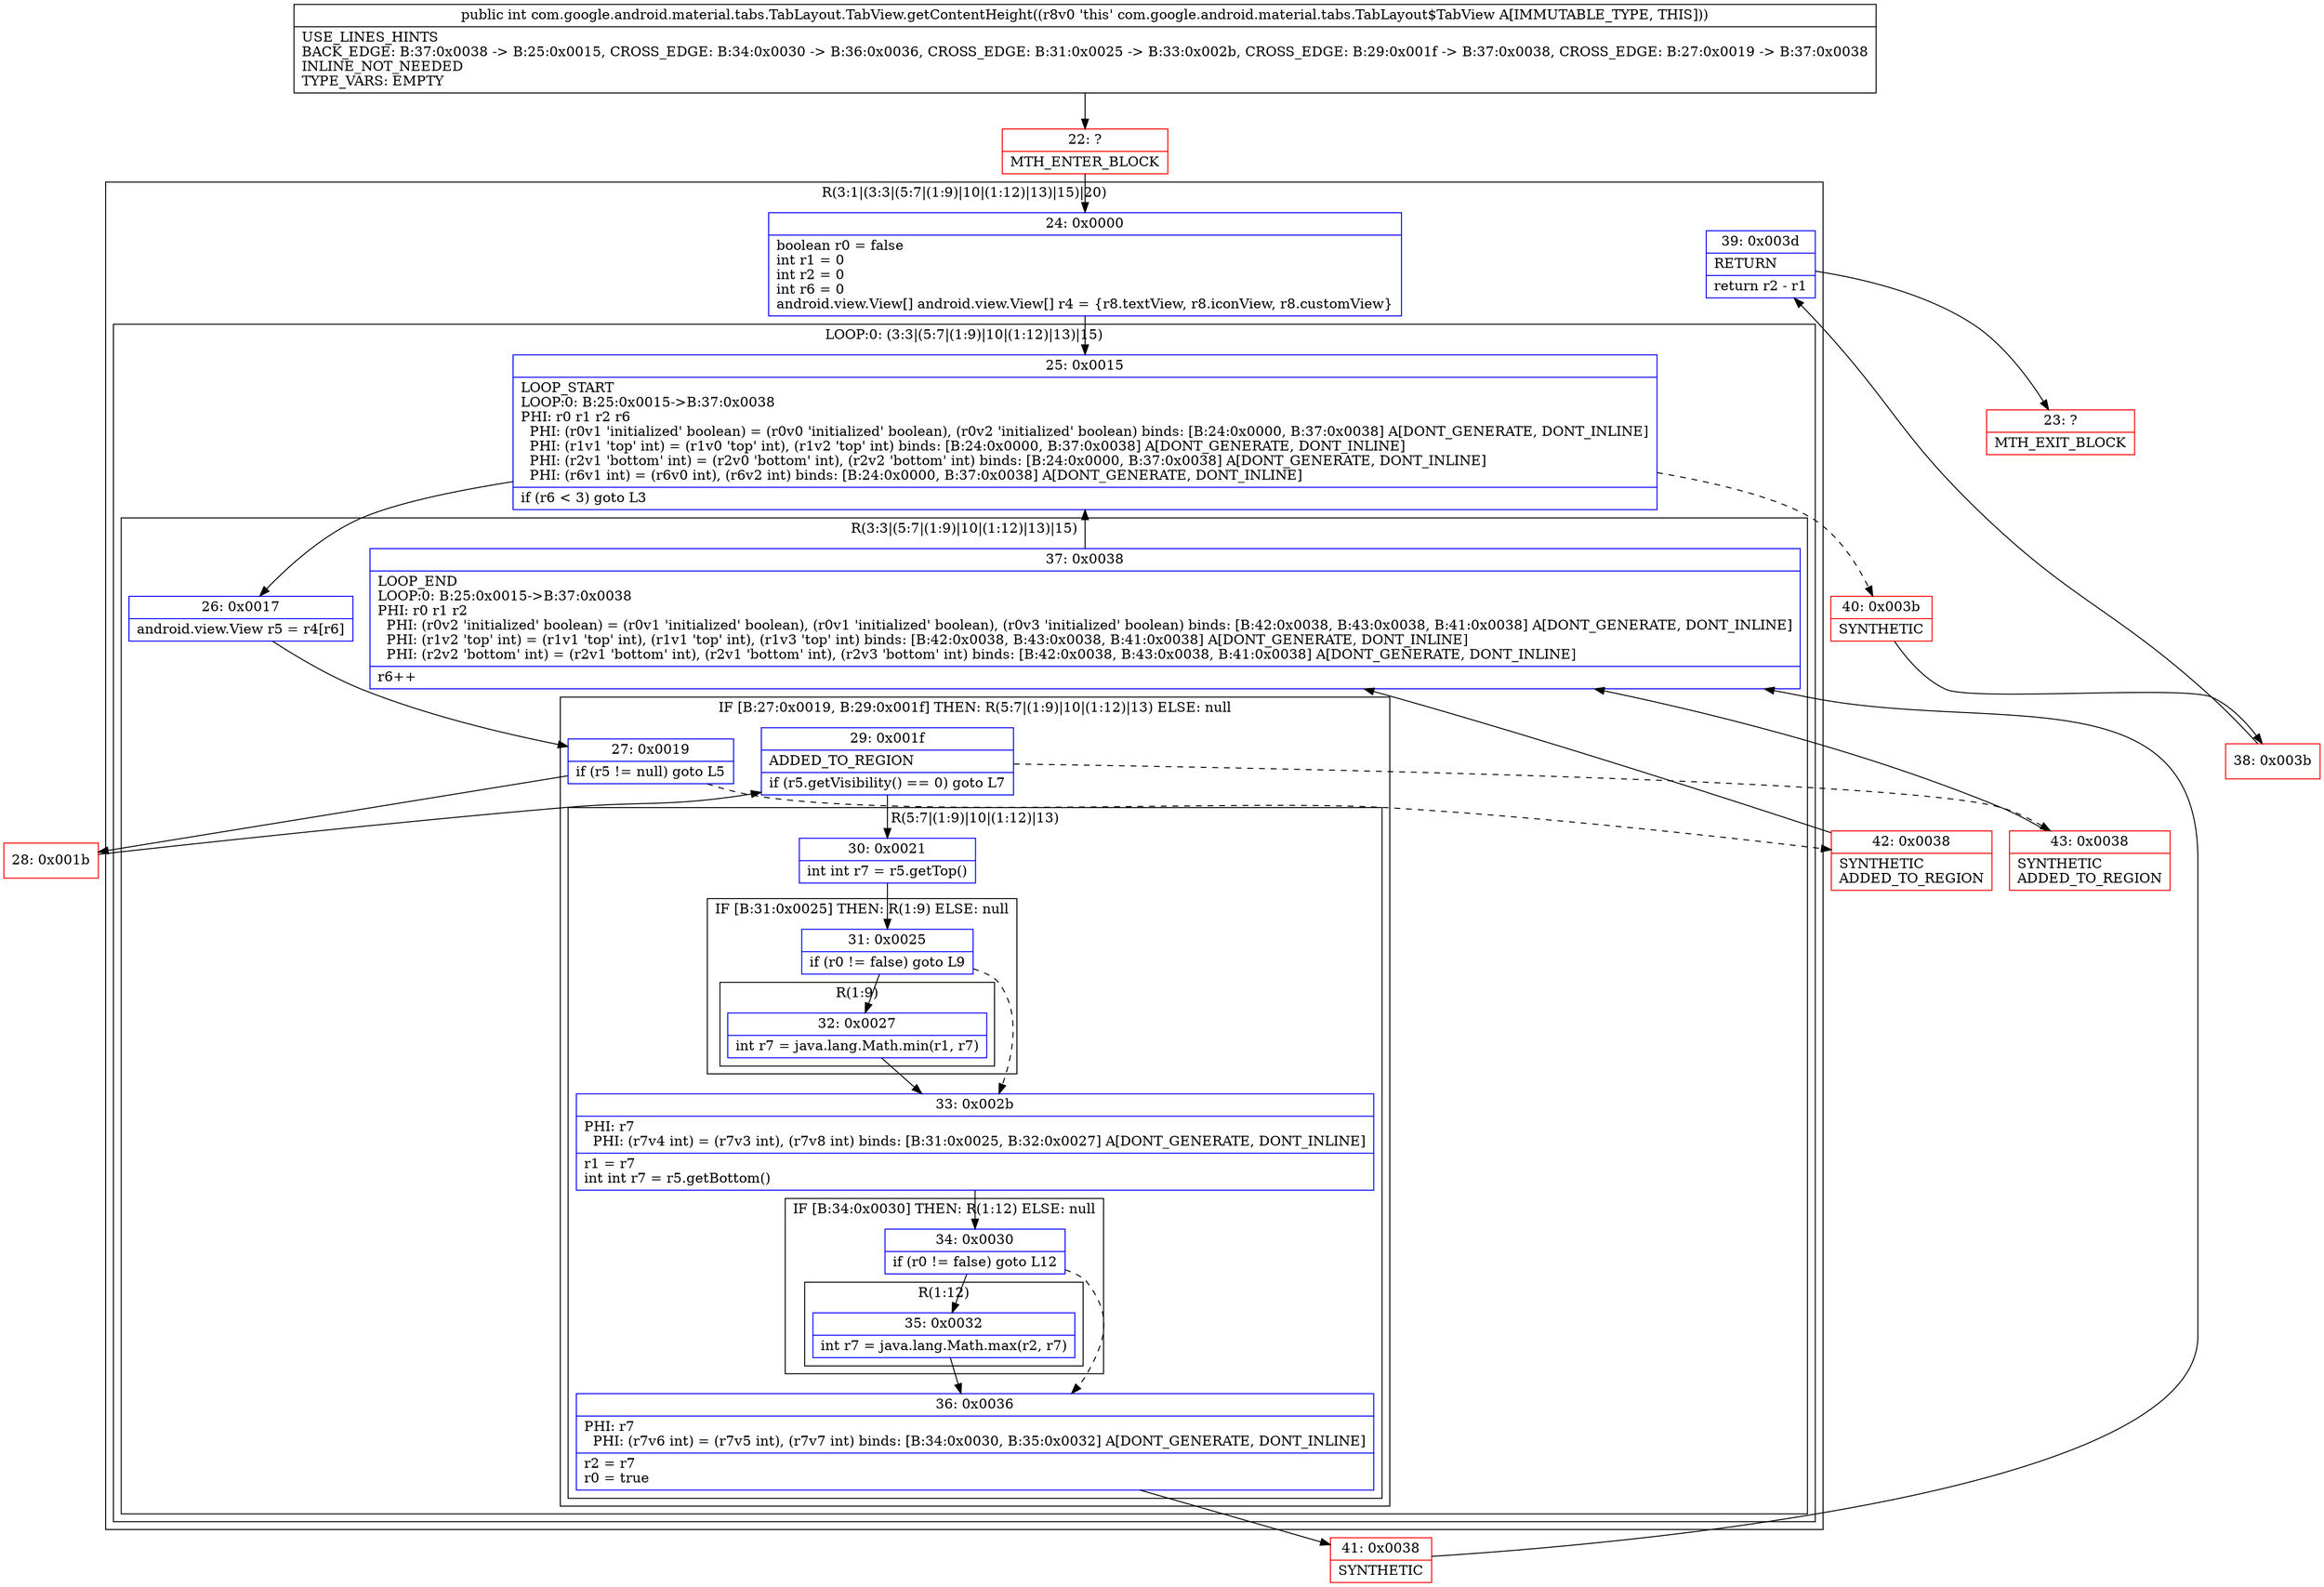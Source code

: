 digraph "CFG forcom.google.android.material.tabs.TabLayout.TabView.getContentHeight()I" {
subgraph cluster_Region_1545805354 {
label = "R(3:1|(3:3|(5:7|(1:9)|10|(1:12)|13)|15)|20)";
node [shape=record,color=blue];
Node_24 [shape=record,label="{24\:\ 0x0000|boolean r0 = false\lint r1 = 0\lint r2 = 0\lint r6 = 0\landroid.view.View[] android.view.View[] r4 = \{r8.textView, r8.iconView, r8.customView\}\l}"];
subgraph cluster_LoopRegion_12111621 {
label = "LOOP:0: (3:3|(5:7|(1:9)|10|(1:12)|13)|15)";
node [shape=record,color=blue];
Node_25 [shape=record,label="{25\:\ 0x0015|LOOP_START\lLOOP:0: B:25:0x0015\-\>B:37:0x0038\lPHI: r0 r1 r2 r6 \l  PHI: (r0v1 'initialized' boolean) = (r0v0 'initialized' boolean), (r0v2 'initialized' boolean) binds: [B:24:0x0000, B:37:0x0038] A[DONT_GENERATE, DONT_INLINE]\l  PHI: (r1v1 'top' int) = (r1v0 'top' int), (r1v2 'top' int) binds: [B:24:0x0000, B:37:0x0038] A[DONT_GENERATE, DONT_INLINE]\l  PHI: (r2v1 'bottom' int) = (r2v0 'bottom' int), (r2v2 'bottom' int) binds: [B:24:0x0000, B:37:0x0038] A[DONT_GENERATE, DONT_INLINE]\l  PHI: (r6v1 int) = (r6v0 int), (r6v2 int) binds: [B:24:0x0000, B:37:0x0038] A[DONT_GENERATE, DONT_INLINE]\l|if (r6 \< 3) goto L3\l}"];
subgraph cluster_Region_2004588289 {
label = "R(3:3|(5:7|(1:9)|10|(1:12)|13)|15)";
node [shape=record,color=blue];
Node_26 [shape=record,label="{26\:\ 0x0017|android.view.View r5 = r4[r6]\l}"];
subgraph cluster_IfRegion_128739479 {
label = "IF [B:27:0x0019, B:29:0x001f] THEN: R(5:7|(1:9)|10|(1:12)|13) ELSE: null";
node [shape=record,color=blue];
Node_27 [shape=record,label="{27\:\ 0x0019|if (r5 != null) goto L5\l}"];
Node_29 [shape=record,label="{29\:\ 0x001f|ADDED_TO_REGION\l|if (r5.getVisibility() == 0) goto L7\l}"];
subgraph cluster_Region_1204299134 {
label = "R(5:7|(1:9)|10|(1:12)|13)";
node [shape=record,color=blue];
Node_30 [shape=record,label="{30\:\ 0x0021|int int r7 = r5.getTop()\l}"];
subgraph cluster_IfRegion_729390673 {
label = "IF [B:31:0x0025] THEN: R(1:9) ELSE: null";
node [shape=record,color=blue];
Node_31 [shape=record,label="{31\:\ 0x0025|if (r0 != false) goto L9\l}"];
subgraph cluster_Region_384973873 {
label = "R(1:9)";
node [shape=record,color=blue];
Node_32 [shape=record,label="{32\:\ 0x0027|int r7 = java.lang.Math.min(r1, r7)\l}"];
}
}
Node_33 [shape=record,label="{33\:\ 0x002b|PHI: r7 \l  PHI: (r7v4 int) = (r7v3 int), (r7v8 int) binds: [B:31:0x0025, B:32:0x0027] A[DONT_GENERATE, DONT_INLINE]\l|r1 = r7\lint int r7 = r5.getBottom()\l}"];
subgraph cluster_IfRegion_1390717449 {
label = "IF [B:34:0x0030] THEN: R(1:12) ELSE: null";
node [shape=record,color=blue];
Node_34 [shape=record,label="{34\:\ 0x0030|if (r0 != false) goto L12\l}"];
subgraph cluster_Region_269948996 {
label = "R(1:12)";
node [shape=record,color=blue];
Node_35 [shape=record,label="{35\:\ 0x0032|int r7 = java.lang.Math.max(r2, r7)\l}"];
}
}
Node_36 [shape=record,label="{36\:\ 0x0036|PHI: r7 \l  PHI: (r7v6 int) = (r7v5 int), (r7v7 int) binds: [B:34:0x0030, B:35:0x0032] A[DONT_GENERATE, DONT_INLINE]\l|r2 = r7\lr0 = true\l}"];
}
}
Node_37 [shape=record,label="{37\:\ 0x0038|LOOP_END\lLOOP:0: B:25:0x0015\-\>B:37:0x0038\lPHI: r0 r1 r2 \l  PHI: (r0v2 'initialized' boolean) = (r0v1 'initialized' boolean), (r0v1 'initialized' boolean), (r0v3 'initialized' boolean) binds: [B:42:0x0038, B:43:0x0038, B:41:0x0038] A[DONT_GENERATE, DONT_INLINE]\l  PHI: (r1v2 'top' int) = (r1v1 'top' int), (r1v1 'top' int), (r1v3 'top' int) binds: [B:42:0x0038, B:43:0x0038, B:41:0x0038] A[DONT_GENERATE, DONT_INLINE]\l  PHI: (r2v2 'bottom' int) = (r2v1 'bottom' int), (r2v1 'bottom' int), (r2v3 'bottom' int) binds: [B:42:0x0038, B:43:0x0038, B:41:0x0038] A[DONT_GENERATE, DONT_INLINE]\l|r6++\l}"];
}
}
Node_39 [shape=record,label="{39\:\ 0x003d|RETURN\l|return r2 \- r1\l}"];
}
Node_22 [shape=record,color=red,label="{22\:\ ?|MTH_ENTER_BLOCK\l}"];
Node_28 [shape=record,color=red,label="{28\:\ 0x001b}"];
Node_41 [shape=record,color=red,label="{41\:\ 0x0038|SYNTHETIC\l}"];
Node_43 [shape=record,color=red,label="{43\:\ 0x0038|SYNTHETIC\lADDED_TO_REGION\l}"];
Node_42 [shape=record,color=red,label="{42\:\ 0x0038|SYNTHETIC\lADDED_TO_REGION\l}"];
Node_40 [shape=record,color=red,label="{40\:\ 0x003b|SYNTHETIC\l}"];
Node_38 [shape=record,color=red,label="{38\:\ 0x003b}"];
Node_23 [shape=record,color=red,label="{23\:\ ?|MTH_EXIT_BLOCK\l}"];
MethodNode[shape=record,label="{public int com.google.android.material.tabs.TabLayout.TabView.getContentHeight((r8v0 'this' com.google.android.material.tabs.TabLayout$TabView A[IMMUTABLE_TYPE, THIS]))  | USE_LINES_HINTS\lBACK_EDGE: B:37:0x0038 \-\> B:25:0x0015, CROSS_EDGE: B:34:0x0030 \-\> B:36:0x0036, CROSS_EDGE: B:31:0x0025 \-\> B:33:0x002b, CROSS_EDGE: B:29:0x001f \-\> B:37:0x0038, CROSS_EDGE: B:27:0x0019 \-\> B:37:0x0038\lINLINE_NOT_NEEDED\lTYPE_VARS: EMPTY\l}"];
MethodNode -> Node_22;Node_24 -> Node_25;
Node_25 -> Node_26;
Node_25 -> Node_40[style=dashed];
Node_26 -> Node_27;
Node_27 -> Node_28;
Node_27 -> Node_42[style=dashed];
Node_29 -> Node_30;
Node_29 -> Node_43[style=dashed];
Node_30 -> Node_31;
Node_31 -> Node_32;
Node_31 -> Node_33[style=dashed];
Node_32 -> Node_33;
Node_33 -> Node_34;
Node_34 -> Node_35;
Node_34 -> Node_36[style=dashed];
Node_35 -> Node_36;
Node_36 -> Node_41;
Node_37 -> Node_25;
Node_39 -> Node_23;
Node_22 -> Node_24;
Node_28 -> Node_29;
Node_41 -> Node_37;
Node_43 -> Node_37;
Node_42 -> Node_37;
Node_40 -> Node_38;
Node_38 -> Node_39;
}

